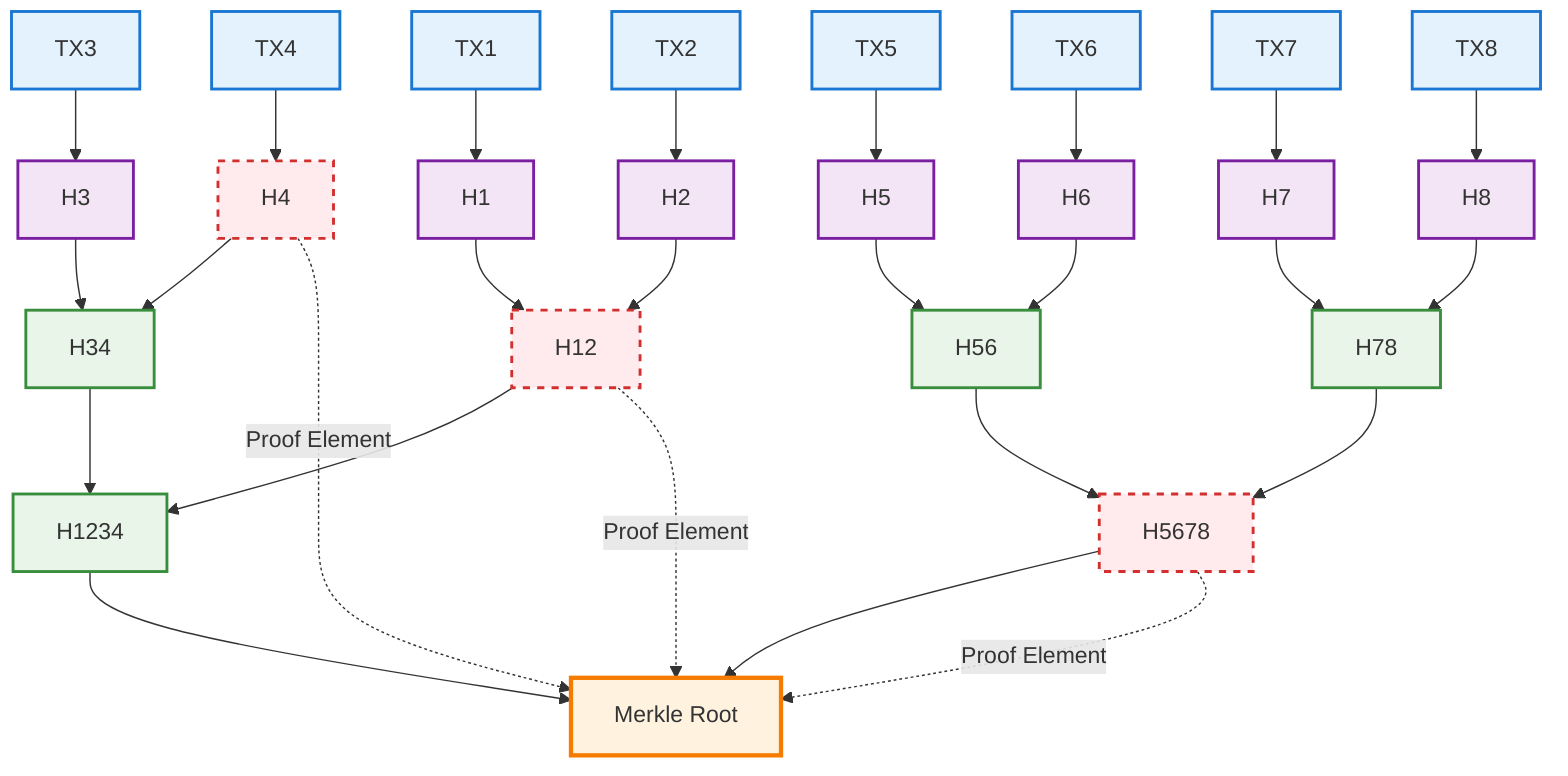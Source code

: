 graph TD
    %% Transactions
    T1[TX1]
    T2[TX2] 
    T3[TX3]
    T4[TX4]
    T5[TX5]
    T6[TX6]
    T7[TX7]
    T8[TX8]
    
    %% Level 1 Hashes
    H1[H1]
    H2[H2]
    H3[H3]
    H4[H4]
    H5[H5]
    H6[H6]
    H7[H7]
    H8[H8]
    
    %% Level 2 Intermediate
    I12[H12]
    I34[H34]
    I56[H56]
    I78[H78]
    
    %% Level 3 Intermediate  
    I1234[H1234]
    I5678[H5678]
    
    %% Root
    ROOT[Merkle Root]
    
    %% Hash connections
    T1 --> H1
    T2 --> H2
    T3 --> H3
    T4 --> H4
    T5 --> H5
    T6 --> H6
    T7 --> H7
    T8 --> H8
    
    %% Tree building
    H1 --> I12
    H2 --> I12
    H3 --> I34
    H4 --> I34
    H5 --> I56
    H6 --> I56
    H7 --> I78
    H8 --> I78
    
    I12 --> I1234
    I34 --> I1234
    I56 --> I5678
    I78 --> I5678
    
    I1234 --> ROOT
    I5678 --> ROOT
    
    %% Proof path for TX3
    H4 -.->|Proof Element| ROOT
    I12 -.->|Proof Element| ROOT
    I5678 -.->|Proof Element| ROOT
    
    classDef transaction fill:#E3F2FD,stroke:#1976D2,stroke-width:2px
    classDef hash fill:#F3E5F5,stroke:#7B1FA2,stroke-width:2px
    classDef intermediate fill:#E8F5E8,stroke:#388E3C,stroke-width:2px
    classDef root fill:#FFF3E0,stroke:#F57C00,stroke-width:3px
    classDef proof fill:#FFEBEE,stroke:#D32F2F,stroke-width:2px,stroke-dasharray: 5 5
    
    class T1,T2,T3,T4,T5,T6,T7,T8 transaction
    class H1,H2,H3,H4,H5,H6,H7,H8 hash
    class I12,I34,I56,I78,I1234,I5678 intermediate
    class ROOT root
    class H4,I12,I5678 proof